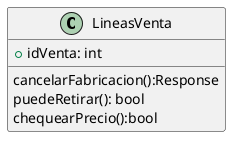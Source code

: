 @startuml LineasVenta
class LineasVenta{
    +idVenta: int

    cancelarFabricacion():Response
    puedeRetirar(): bool
    chequearPrecio():bool

}
@enduml
